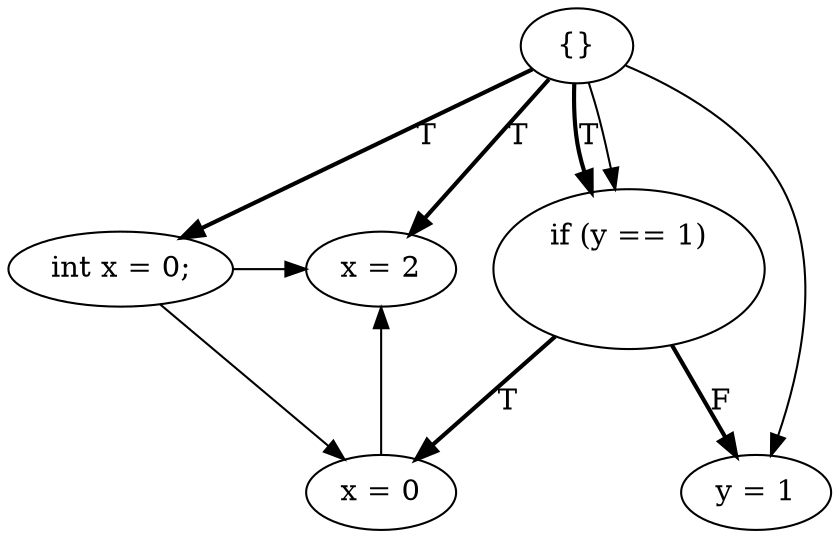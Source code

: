 digraph {
rankdir=TD;
3[label="{}"]; 
3 -> 4[label="T",style=bold];
4[label="int x = 0;"];
4 -> 1;
4 -> 5;
3 -> 0[label="T",style=bold];
0[label="if (y == 1)
    "]; 
0 -> 1[label="T",style=bold];
1[label="x = 0"];
1 -> 5;
0 -> 2[label="F",style=bold];
2[label="y = 1"];
3 -> 5[label="T",style=bold];
5[label="x = 2"];
3 -> 2;
3 -> 0;
{ rank=same 4 0 5 }{ rank=same 1 2 }
}